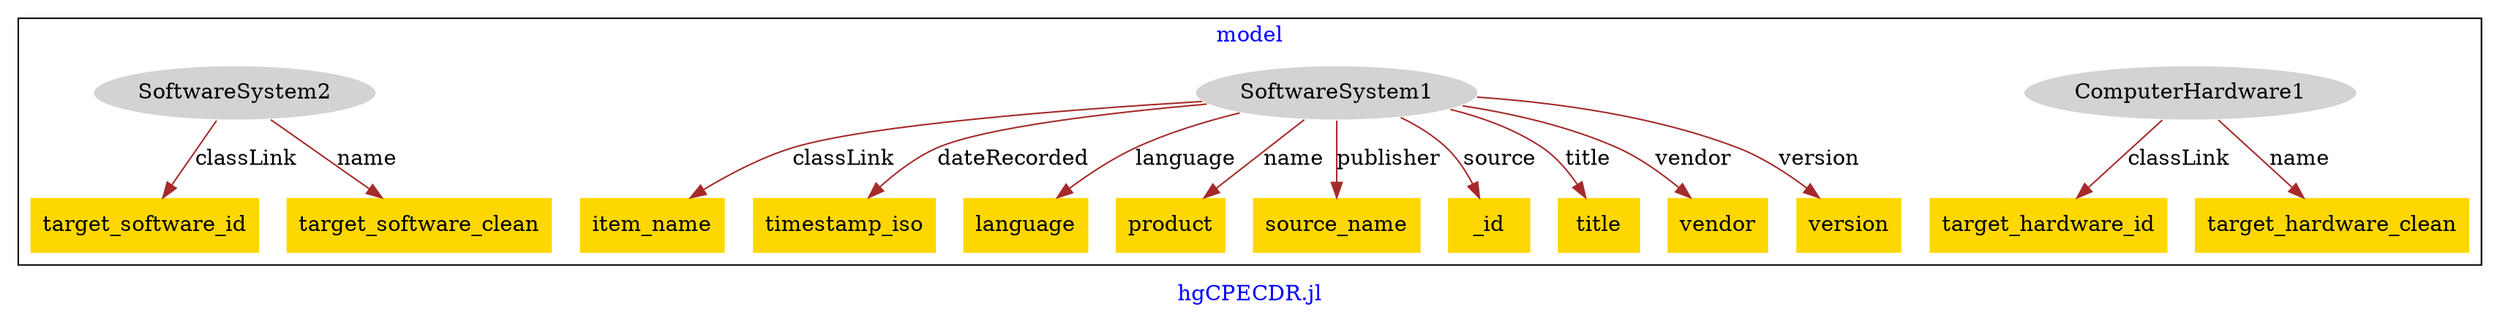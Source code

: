 digraph n0 {
fontcolor="blue"
remincross="true"
label="hgCPECDR.jl"
subgraph cluster {
label="model"
n2[style="filled",color="white",fillcolor="lightgray",label="ComputerHardware1"];
n3[shape="plaintext",style="filled",fillcolor="gold",label="target_hardware_id"];
n4[shape="plaintext",style="filled",fillcolor="gold",label="target_hardware_clean"];
n5[style="filled",color="white",fillcolor="lightgray",label="SoftwareSystem1"];
n6[shape="plaintext",style="filled",fillcolor="gold",label="item_name"];
n7[shape="plaintext",style="filled",fillcolor="gold",label="timestamp_iso"];
n8[shape="plaintext",style="filled",fillcolor="gold",label="language"];
n9[shape="plaintext",style="filled",fillcolor="gold",label="product"];
n10[shape="plaintext",style="filled",fillcolor="gold",label="source_name"];
n11[shape="plaintext",style="filled",fillcolor="gold",label="_id"];
n12[shape="plaintext",style="filled",fillcolor="gold",label="title"];
n13[shape="plaintext",style="filled",fillcolor="gold",label="vendor"];
n14[shape="plaintext",style="filled",fillcolor="gold",label="version"];
n15[style="filled",color="white",fillcolor="lightgray",label="SoftwareSystem2"];
n16[shape="plaintext",style="filled",fillcolor="gold",label="target_software_id"];
n17[shape="plaintext",style="filled",fillcolor="gold",label="target_software_clean"];
}
n2 -> n3[color="brown",fontcolor="black",label="classLink"]
n2 -> n4[color="brown",fontcolor="black",label="name"]
n5 -> n6[color="brown",fontcolor="black",label="classLink"]
n5 -> n7[color="brown",fontcolor="black",label="dateRecorded"]
n5 -> n8[color="brown",fontcolor="black",label="language"]
n5 -> n9[color="brown",fontcolor="black",label="name"]
n5 -> n10[color="brown",fontcolor="black",label="publisher"]
n5 -> n11[color="brown",fontcolor="black",label="source"]
n5 -> n12[color="brown",fontcolor="black",label="title"]
n5 -> n13[color="brown",fontcolor="black",label="vendor"]
n5 -> n14[color="brown",fontcolor="black",label="version"]
n15 -> n16[color="brown",fontcolor="black",label="classLink"]
n15 -> n17[color="brown",fontcolor="black",label="name"]
}
